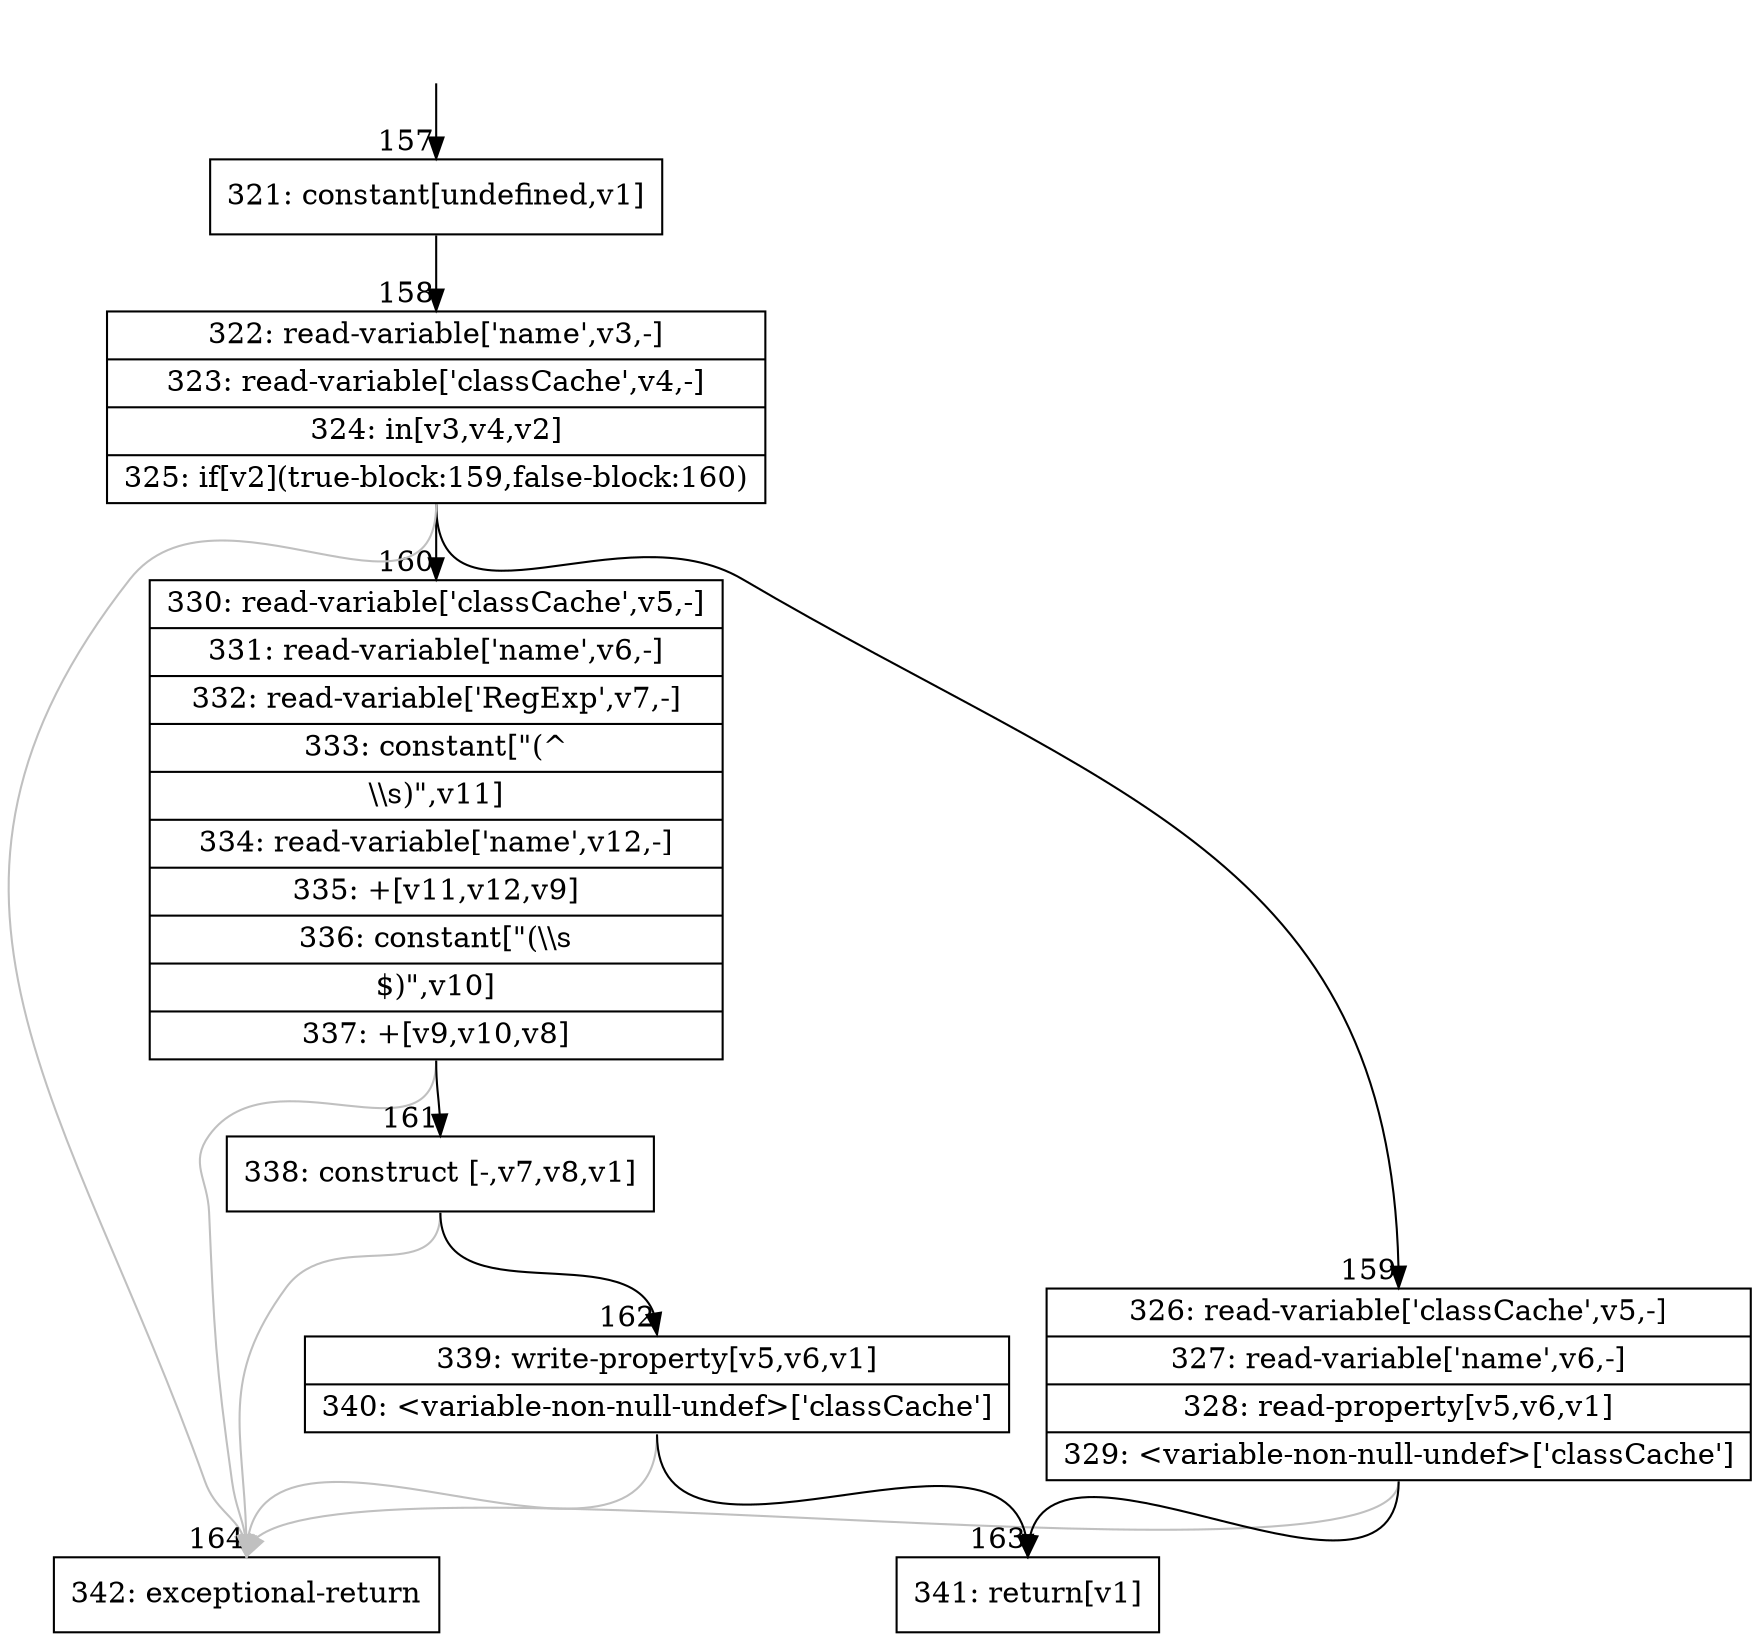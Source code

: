 digraph {
rankdir="TD"
BB_entry19[shape=none,label=""];
BB_entry19 -> BB157 [tailport=s, headport=n, headlabel="    157"]
BB157 [shape=record label="{321: constant[undefined,v1]}" ] 
BB157 -> BB158 [tailport=s, headport=n, headlabel="      158"]
BB158 [shape=record label="{322: read-variable['name',v3,-]|323: read-variable['classCache',v4,-]|324: in[v3,v4,v2]|325: if[v2](true-block:159,false-block:160)}" ] 
BB158 -> BB159 [tailport=s, headport=n, headlabel="      159"]
BB158 -> BB160 [tailport=s, headport=n, headlabel="      160"]
BB158 -> BB164 [tailport=s, headport=n, color=gray, headlabel="      164"]
BB159 [shape=record label="{326: read-variable['classCache',v5,-]|327: read-variable['name',v6,-]|328: read-property[v5,v6,v1]|329: \<variable-non-null-undef\>['classCache']}" ] 
BB159 -> BB163 [tailport=s, headport=n, headlabel="      163"]
BB159 -> BB164 [tailport=s, headport=n, color=gray]
BB160 [shape=record label="{330: read-variable['classCache',v5,-]|331: read-variable['name',v6,-]|332: read-variable['RegExp',v7,-]|333: constant[\"(^|\\\\s)\",v11]|334: read-variable['name',v12,-]|335: +[v11,v12,v9]|336: constant[\"(\\\\s|$)\",v10]|337: +[v9,v10,v8]}" ] 
BB160 -> BB161 [tailport=s, headport=n, headlabel="      161"]
BB160 -> BB164 [tailport=s, headport=n, color=gray]
BB161 [shape=record label="{338: construct [-,v7,v8,v1]}" ] 
BB161 -> BB162 [tailport=s, headport=n, headlabel="      162"]
BB161 -> BB164 [tailport=s, headport=n, color=gray]
BB162 [shape=record label="{339: write-property[v5,v6,v1]|340: \<variable-non-null-undef\>['classCache']}" ] 
BB162 -> BB163 [tailport=s, headport=n]
BB162 -> BB164 [tailport=s, headport=n, color=gray]
BB163 [shape=record label="{341: return[v1]}" ] 
BB164 [shape=record label="{342: exceptional-return}" ] 
//#$~ 91
}
